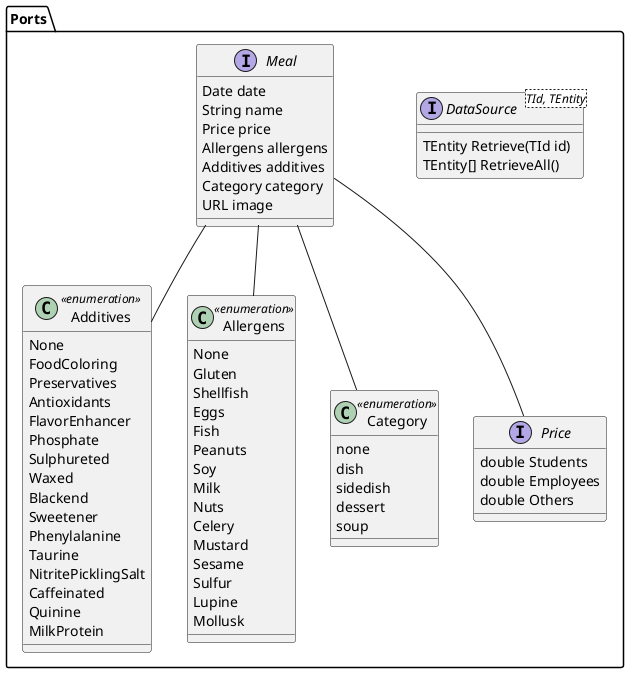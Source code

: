 @startuml

package Ports {
	interface DataSource<TId, TEntity> {
		TEntity Retrieve(TId id)
		TEntity[] RetrieveAll()
	}

	

	class Additives << enumeration >> {
        None
        FoodColoring
        Preservatives
        Antioxidants
        FlavorEnhancer
        Phosphate
        Sulphureted
        Waxed
        Blackend
        Sweetener
        Phenylalanine
        Taurine
        NitritePicklingSalt
        Caffeinated
        Quinine
        MilkProtein
	}

	class Allergens << enumeration >> {
        None
        Gluten
        Shellfish
        Eggs
        Fish
        Peanuts
        Soy
        Milk
        Nuts
        Celery
        Mustard
        Sesame
        Sulfur
        Lupine
        Mollusk
    }

	class Category << enumeration >> {
		none
		dish
		sidedish
		dessert
		soup
	}

	interface Meal {
		{field} Date date
		{field} String name
		{field} Price price
		{field} Allergens allergens
		{field} Additives additives
		{field} Category category
		{field} URL image		
	}

	interface Price {
		double Students
		double Employees
		double Others
	}

}



Meal -- Category
Meal -- Allergens
Meal -- Additives
Meal -- Price

@enduml

